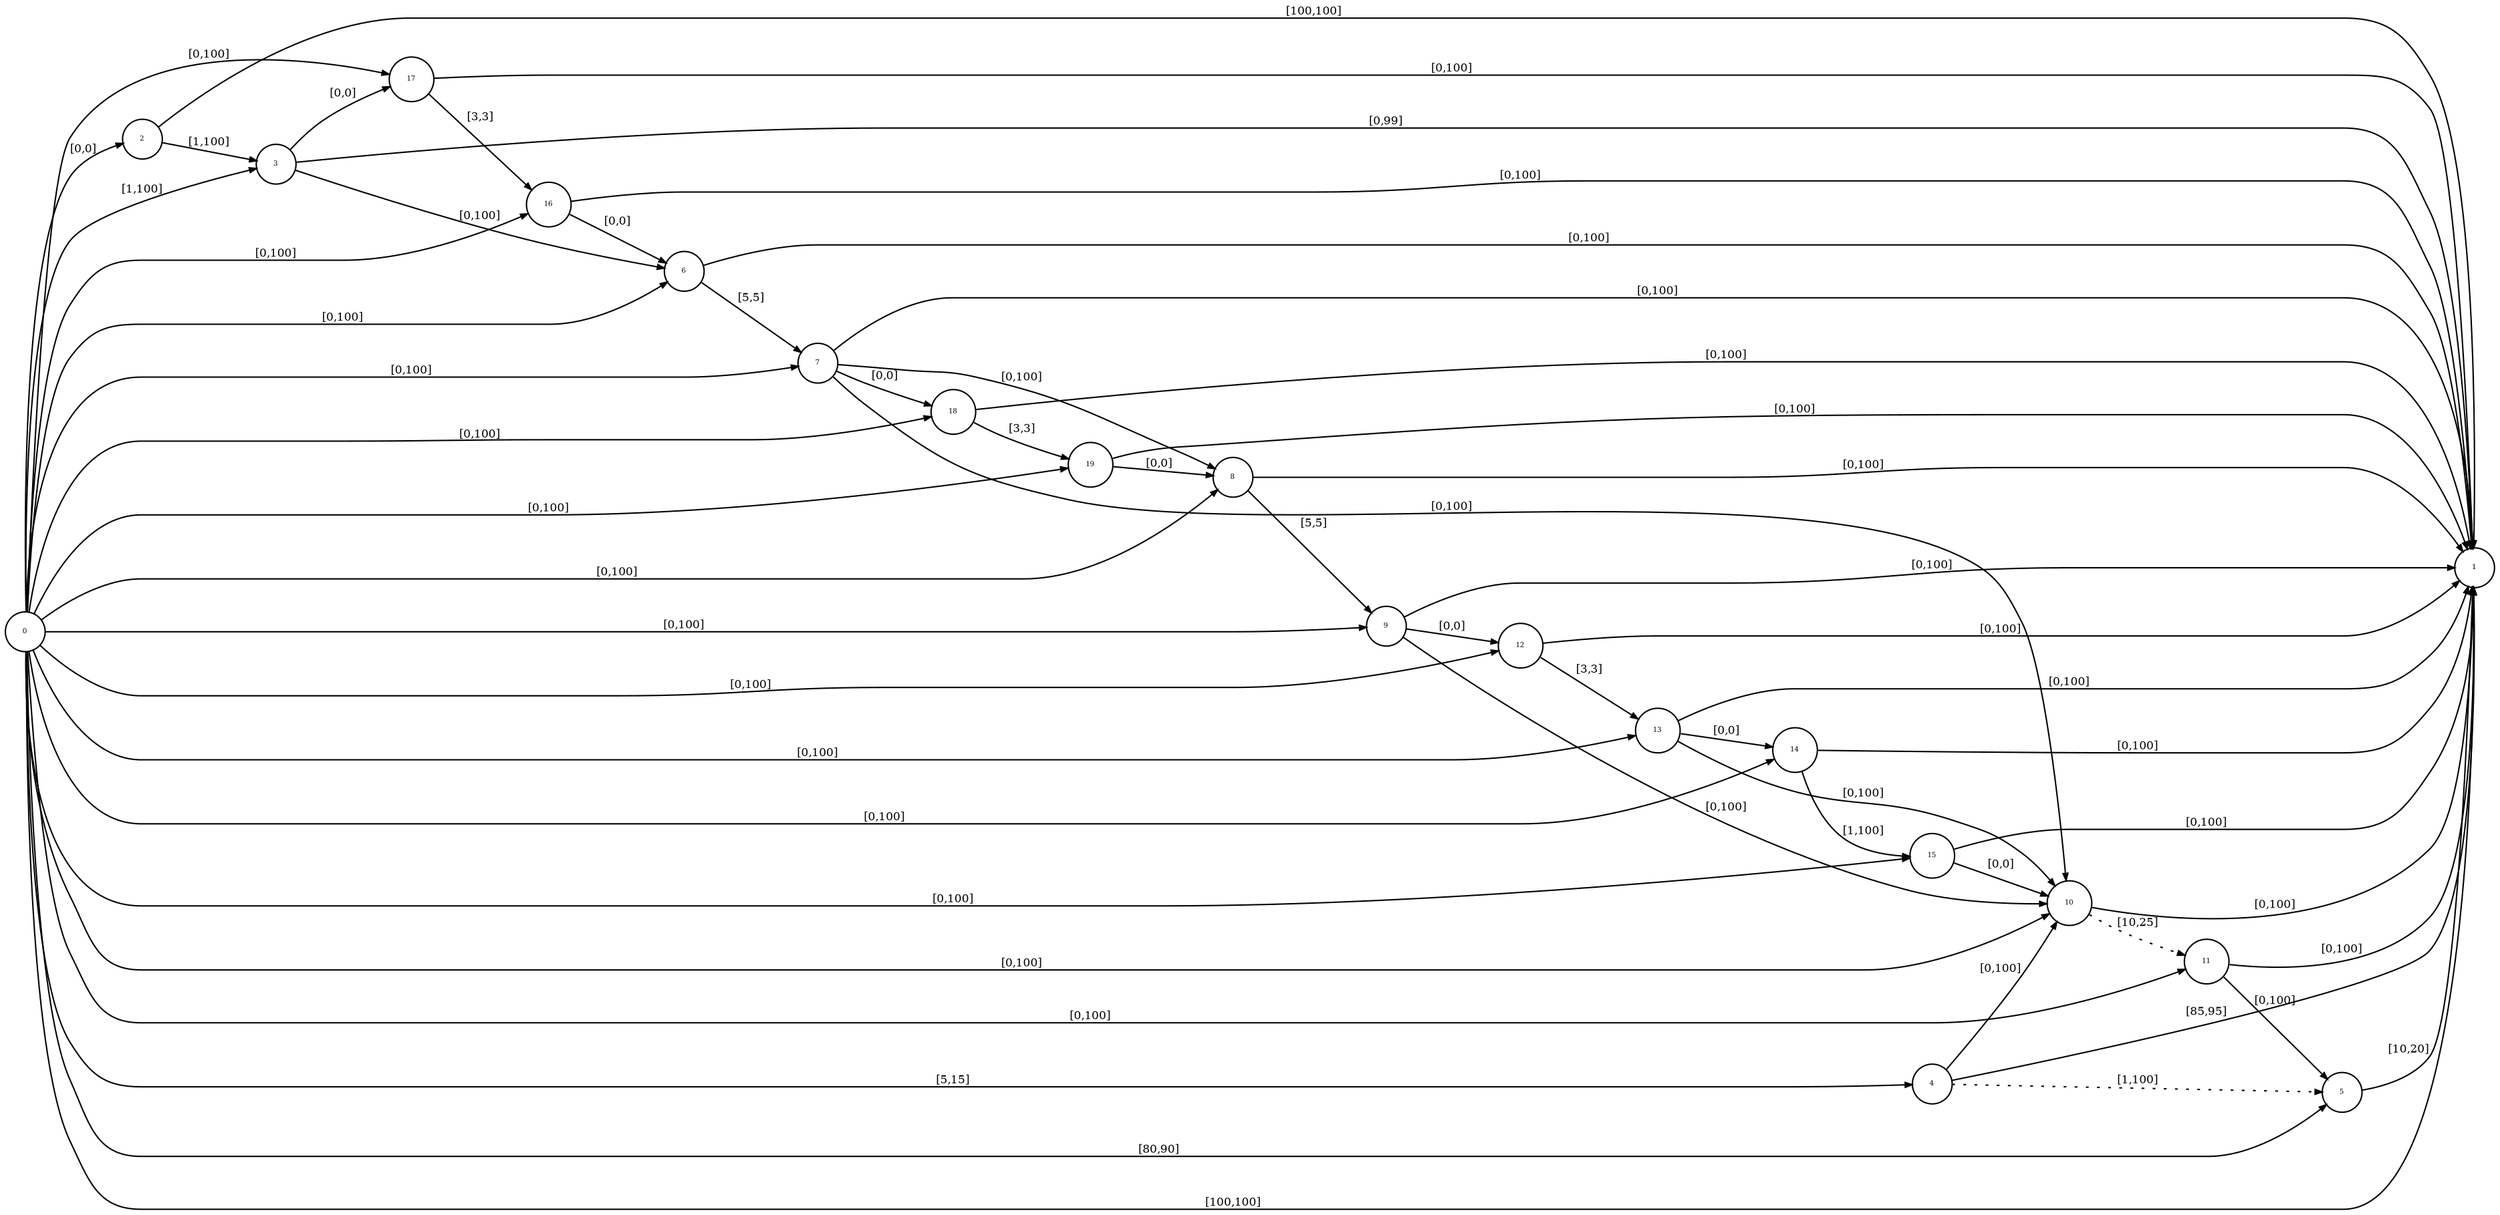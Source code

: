 digraph stnu {
	rankdir=LR;
	node [with=.2, height=.2, fontsize=5, shape=circle, style=filled, fillcolor=white];	2 -> 1 [fontsize=8, arrowsize= .5, label = "[100,100]"];
	2 -> 3 [fontsize=8, arrowsize= .5, label = "[1,100]"];
	3 -> 1 [fontsize=8, arrowsize= .5, label = "[0,99]"];
	3 -> 17 [fontsize=8, arrowsize= .5, label = "[0,0]"];
	3 -> 6 [fontsize=8, arrowsize= .5, label = "[0,100]"];
	4 -> 1 [fontsize=8, arrowsize= .5, label = "[85,95]"];
	4 -> 10 [fontsize=8, arrowsize= .5, label = "[0,100]"];
	4 -> 5 [fontsize=8, arrowsize= .5, style= dotted, label = "[1,100]"];
	5 -> 1 [fontsize=8, arrowsize= .5, label = "[10,20]"];
	6 -> 1 [fontsize=8, arrowsize= .5, label = "[0,100]"];
	6 -> 7 [fontsize=8, arrowsize= .5, label = "[5,5]"];
	7 -> 1 [fontsize=8, arrowsize= .5, label = "[0,100]"];
	7 -> 18 [fontsize=8, arrowsize= .5, label = "[0,0]"];
	7 -> 8 [fontsize=8, arrowsize= .5, label = "[0,100]"];
	7 -> 10 [fontsize=8, arrowsize= .5, label = "[0,100]"];
	8 -> 1 [fontsize=8, arrowsize= .5, label = "[0,100]"];
	8 -> 9 [fontsize=8, arrowsize= .5, label = "[5,5]"];
	9 -> 1 [fontsize=8, arrowsize= .5, label = "[0,100]"];
	9 -> 10 [fontsize=8, arrowsize= .5, label = "[0,100]"];
	9 -> 12 [fontsize=8, arrowsize= .5, label = "[0,0]"];
	10 -> 1 [fontsize=8, arrowsize= .5, label = "[0,100]"];
	10 -> 11 [fontsize=8, arrowsize= .5, style= dotted, label = "[10,25]"];
	11 -> 1 [fontsize=8, arrowsize= .5, label = "[0,100]"];
	11 -> 5 [fontsize=8, arrowsize= .5, label = "[0,100]"];
	12 -> 1 [fontsize=8, arrowsize= .5, label = "[0,100]"];
	12 -> 13 [fontsize=8, arrowsize= .5, label = "[3,3]"];
	13 -> 1 [fontsize=8, arrowsize= .5, label = "[0,100]"];
	13 -> 10 [fontsize=8, arrowsize= .5, label = "[0,100]"];
	13 -> 14 [fontsize=8, arrowsize= .5, label = "[0,0]"];
	14 -> 1 [fontsize=8, arrowsize= .5, label = "[0,100]"];
	14 -> 15 [fontsize=8, arrowsize= .5, label = "[1,100]"];
	15 -> 1 [fontsize=8, arrowsize= .5, label = "[0,100]"];
	15 -> 10 [fontsize=8, arrowsize= .5, label = "[0,0]"];
	16 -> 1 [fontsize=8, arrowsize= .5, label = "[0,100]"];
	16 -> 6 [fontsize=8, arrowsize= .5, label = "[0,0]"];
	17 -> 1 [fontsize=8, arrowsize= .5, label = "[0,100]"];
	17 -> 16 [fontsize=8, arrowsize= .5, label = "[3,3]"];
	18 -> 1 [fontsize=8, arrowsize= .5, label = "[0,100]"];
	18 -> 19 [fontsize=8, arrowsize= .5, label = "[3,3]"];
	19 -> 1 [fontsize=8, arrowsize= .5, label = "[0,100]"];
	19 -> 8 [fontsize=8, arrowsize= .5, label = "[0,0]"];
	0 -> 1 [fontsize=8, arrowsize= .5, label = "[100,100]"];
	0 -> 2 [fontsize=8, arrowsize= .5, label = "[0,0]"];
	0 -> 3 [fontsize=8, arrowsize= .5, label = "[1,100]"];
	0 -> 4 [fontsize=8, arrowsize= .5, label = "[5,15]"];
	0 -> 5 [fontsize=8, arrowsize= .5, label = "[80,90]"];
	0 -> 6 [fontsize=8, arrowsize= .5, label = "[0,100]"];
	0 -> 7 [fontsize=8, arrowsize= .5, label = "[0,100]"];
	0 -> 8 [fontsize=8, arrowsize= .5, label = "[0,100]"];
	0 -> 9 [fontsize=8, arrowsize= .5, label = "[0,100]"];
	0 -> 10 [fontsize=8, arrowsize= .5, label = "[0,100]"];
	0 -> 11 [fontsize=8, arrowsize= .5, label = "[0,100]"];
	0 -> 12 [fontsize=8, arrowsize= .5, label = "[0,100]"];
	0 -> 13 [fontsize=8, arrowsize= .5, label = "[0,100]"];
	0 -> 14 [fontsize=8, arrowsize= .5, label = "[0,100]"];
	0 -> 15 [fontsize=8, arrowsize= .5, label = "[0,100]"];
	0 -> 16 [fontsize=8, arrowsize= .5, label = "[0,100]"];
	0 -> 17 [fontsize=8, arrowsize= .5, label = "[0,100]"];
	0 -> 18 [fontsize=8, arrowsize= .5, label = "[0,100]"];
	0 -> 19 [fontsize=8, arrowsize= .5, label = "[0,100]"];

}

